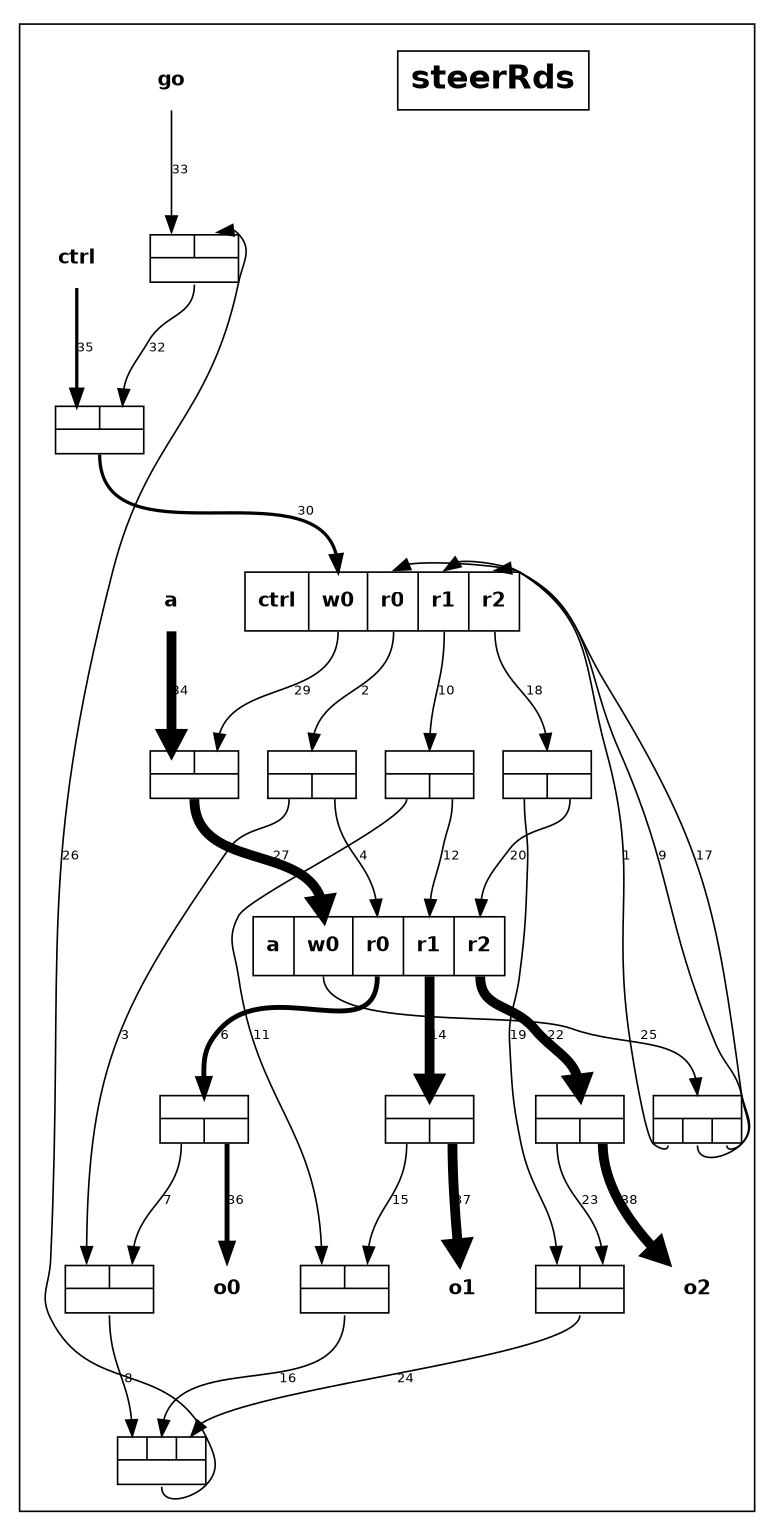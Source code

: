 digraph steerRds {
  outputorder="edgesfirst";
  size="7.086614173228347,10.236220472440946";
  ratio="2.0"
  subgraph cluster_steerRds {
    edge [fontsize="8", fontname="Helvetica", labelfontname="Helvetica", labelfontsize="8", arrowhead="normal"];
    node [fontsize="12", fontname="Helvetica-Bold", shape="box"];
    title [label="steerRds", fontsize="20"];
    port0 [portref="0", label="go", style="bold", shape="none"];
    port1 [portref="1", label="a", style="bold", shape="none"];
    port2 [portref="2", label="ctrl", style="bold", shape="none"];
    port3 [portref="3", label="o0", style="bold", shape="none"];
    port4 [portref="4", label="o1", style="bold", shape="none"];
    port5 [portref="5", label="o2", style="bold", shape="none"];
    comp2 [compref="2", label="{{<i>}|{<o0>|<o1>}}", height="0.4", fontsize="2", nojustify="true", shape="record"];
    comp3 [compref="3", label="{{<i0>|<i1>}|{<o>}}", height="0.4", fontsize="2", nojustify="true", shape="record"];
    comp5 [compref="5", label="{{<i>}|{<o0>|<o1>}}", height="0.4", fontsize="2", nojustify="true", shape="record"];
    comp6 [compref="6", label="{{<i0>|<i1>}|{<o>}}", height="0.4", fontsize="2", nojustify="true", shape="record"];
    comp8 [compref="8", label="{{<i>}|{<o0>|<o1>}}", height="0.4", fontsize="2", nojustify="true", shape="record"];
    comp9 [compref="9", label="{{<i0>|<i1>}|{<o>}}", height="0.4", fontsize="2", nojustify="true", shape="record"];
    comp10 [compref="10", label="{{<i>}|{<o0>|<o1>|<o2>}}", height="0.4", fontsize="2", nojustify="true", shape="record"];
    comp11 [compref="11", label="{{<i0>|<i1>|<i2>}|{<o>}}", height="0.4", fontsize="2", nojustify="true", shape="record"];
    comp12 [compref="12", label="a|<w0>w0|<r0>r0|<r1>r1|<r2>r2", shape="record"];
    comp14 [compref="14", label="ctrl|<w0>w0|<r0>r0|<r1>r1|<r2>r2", shape="record"];
    comp16 [compref="16", label="{{<i0>|<i1>}|{<o>}}", height="0.4", fontsize="2", nojustify="true", shape="record"];
    comp17 [compref="17", label="{{<i0>|<i1>}|{<o>}}", height="0.4", fontsize="2", nojustify="true", shape="record"];
    comp18 [compref="18", label="{{<i0>|<i1>}|{<o>}}", height="0.4", fontsize="2", nojustify="true", shape="record"];
    comp19 [compref="19", label="{{<i>}|{<o0>|<o1>}}", height="0.4", fontsize="2", nojustify="true", shape="record"];
    comp20 [compref="20", label="{{<i>}|{<o0>|<o1>}}", height="0.4", fontsize="2", nojustify="true", shape="record"];
    comp21 [compref="21", label="{{<i>}|{<o0>|<o1>}}", height="0.4", fontsize="2", nojustify="true", shape="record"]
    comp10:o0:s -> comp14:r0:n [linkref="1", label="1", penwidth="1", weight="1"];
    comp14:r0:s -> comp2:i:n [linkref="2", label="2", penwidth="1", weight="1"];
    comp2:o0:s -> comp3:i0:n [linkref="3", label="3", penwidth="1", weight="1"];
    comp2:o1:s -> comp12:r0:n [linkref="4", label="4", penwidth="1", weight="1"];
    comp12:r0:s -> comp19:i:n [linkref="6", label="6", penwidth="3", weight="3"];
    comp19:o0:s -> comp3:i1:n [linkref="7", label="7", penwidth="1", weight="1"];
    comp3:o:s -> comp11:i0:n [linkref="8", label="8", penwidth="1", weight="1"];
    comp10:o1:s -> comp14:r1:n [linkref="9", label="9", penwidth="1", weight="1"];
    comp14:r1:s -> comp5:i:n [linkref="10", label="10", penwidth="1", weight="1"];
    comp5:o0:s -> comp6:i0:n [linkref="11", label="11", penwidth="1", weight="1"];
    comp5:o1:s -> comp12:r1:n [linkref="12", label="12", penwidth="1", weight="1"];
    comp12:r1:s -> comp20:i:n [linkref="14", label="14", penwidth="6", weight="6"];
    comp20:o0:s -> comp6:i1:n [linkref="15", label="15", penwidth="1", weight="1"];
    comp6:o:s -> comp11:i1:n [linkref="16", label="16", penwidth="1", weight="1"];
    comp10:o2:s -> comp14:r2:n [linkref="17", label="17", penwidth="1", weight="1"];
    comp14:r2:s -> comp8:i:n [linkref="18", label="18", penwidth="1", weight="1"];
    comp8:o0:s -> comp9:i0:n [linkref="19", label="19", penwidth="1", weight="1"];
    comp8:o1:s -> comp12:r2:n [linkref="20", label="20", penwidth="1", weight="1"];
    comp12:r2:s -> comp21:i:n [linkref="22", label="22", penwidth="6", weight="6"];
    comp21:o0:s -> comp9:i1:n [linkref="23", label="23", penwidth="1", weight="1"];
    comp9:o:s -> comp11:i2:n [linkref="24", label="24", penwidth="1", weight="1"];
    comp12:w0:s -> comp10:i:n [linkref="25", label="25", penwidth="1", weight="1"];
    comp11:o:s -> comp16:i1:n [linkref="26", label="26", penwidth="1", weight="1"];
    comp17:o:s -> comp12:w0:n [linkref="27", label="27", penwidth="6", weight="6"];
    comp14:w0:s -> comp17:i1:n [linkref="29", label="29", penwidth="1", weight="1"];
    comp18:o:s -> comp14:w0:n [linkref="30", label="30", penwidth="2", weight="2"];
    comp16:o:s -> comp18:i1:n [linkref="32", label="32", penwidth="1", weight="1"];
    port0 -> comp16:i0:n [linkref="33", label="33", penwidth="1", weight="1"];
    port1 -> comp17:i0:n [linkref="34", label="34", penwidth="6", weight="6"];
    port2 -> comp18:i0:n [linkref="35", label="35", penwidth="2", weight="2"];
    comp19:o1:s -> port3 [linkref="36", label="36", penwidth="3", weight="3"];
    comp20:o1:s -> port4 [linkref="37", label="37", penwidth="6", weight="6"];
    comp21:o1:s -> port5 [linkref="38", label="38", penwidth="6", weight="6"]
  }
}
